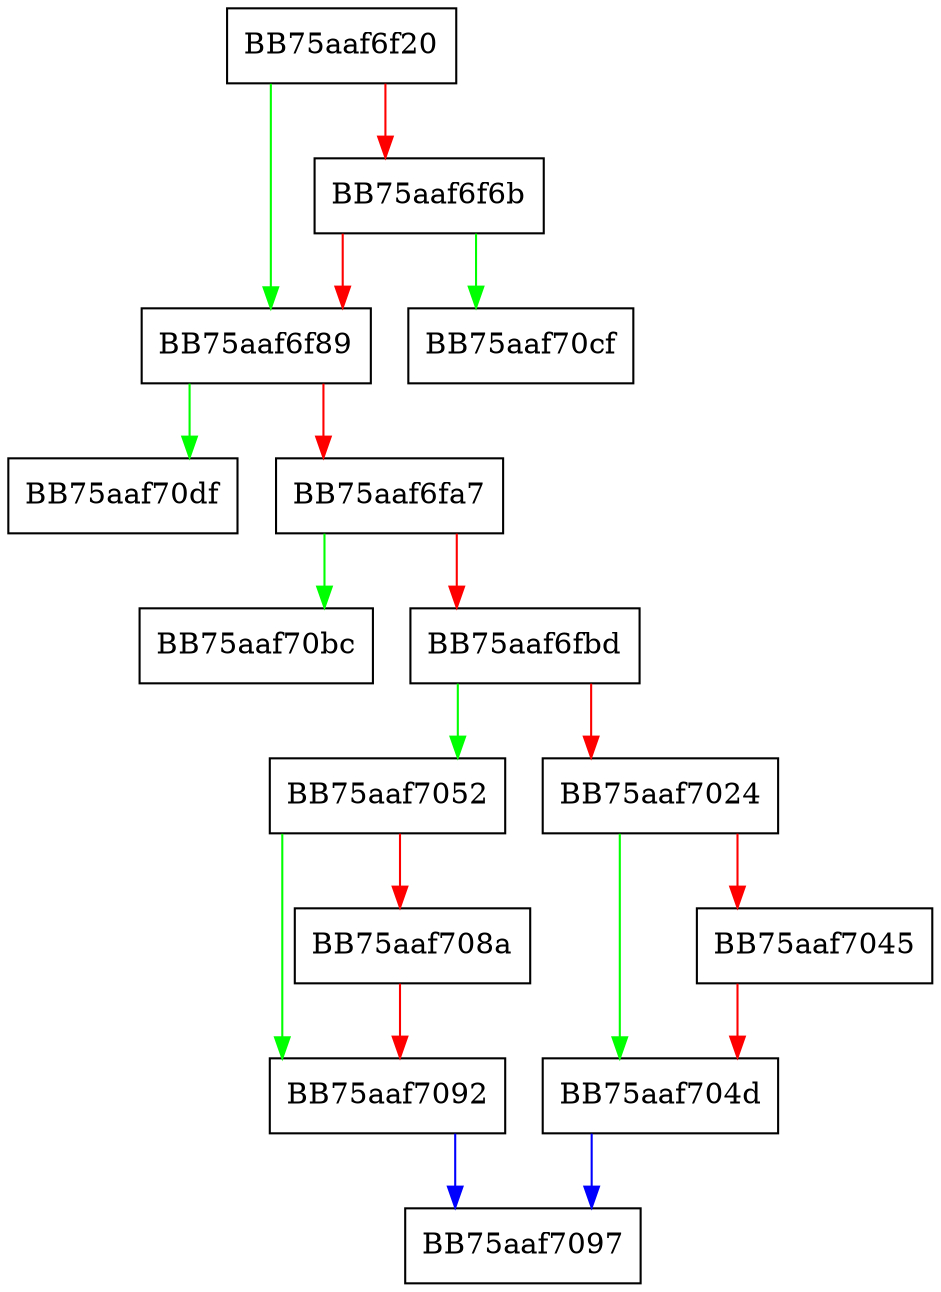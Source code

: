 digraph mp_lua_api_GetMotwReferrerUrlForFile {
  node [shape="box"];
  graph [splines=ortho];
  BB75aaf6f20 -> BB75aaf6f89 [color="green"];
  BB75aaf6f20 -> BB75aaf6f6b [color="red"];
  BB75aaf6f6b -> BB75aaf70cf [color="green"];
  BB75aaf6f6b -> BB75aaf6f89 [color="red"];
  BB75aaf6f89 -> BB75aaf70df [color="green"];
  BB75aaf6f89 -> BB75aaf6fa7 [color="red"];
  BB75aaf6fa7 -> BB75aaf70bc [color="green"];
  BB75aaf6fa7 -> BB75aaf6fbd [color="red"];
  BB75aaf6fbd -> BB75aaf7052 [color="green"];
  BB75aaf6fbd -> BB75aaf7024 [color="red"];
  BB75aaf7024 -> BB75aaf704d [color="green"];
  BB75aaf7024 -> BB75aaf7045 [color="red"];
  BB75aaf7045 -> BB75aaf704d [color="red"];
  BB75aaf704d -> BB75aaf7097 [color="blue"];
  BB75aaf7052 -> BB75aaf7092 [color="green"];
  BB75aaf7052 -> BB75aaf708a [color="red"];
  BB75aaf708a -> BB75aaf7092 [color="red"];
  BB75aaf7092 -> BB75aaf7097 [color="blue"];
}